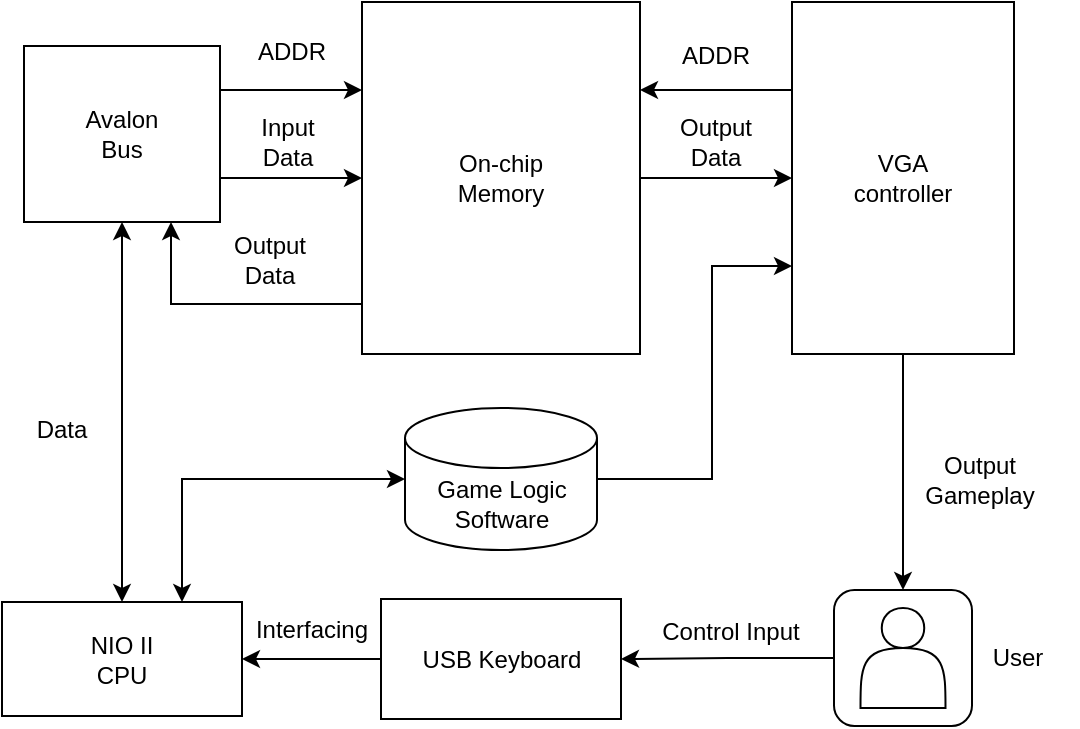 <mxfile version="20.5.1" type="device"><diagram id="T8r73X-hqFlQ-durxU-Y" name="Page-1"><mxGraphModel dx="1185" dy="588" grid="0" gridSize="10" guides="1" tooltips="1" connect="1" arrows="1" fold="1" page="1" pageScale="1" pageWidth="827" pageHeight="1169" math="0" shadow="0"><root><mxCell id="0"/><mxCell id="1" parent="0"/><mxCell id="Jd7G4j39ekiNU7idrX7p-48" style="edgeStyle=orthogonalEdgeStyle;rounded=0;orthogonalLoop=1;jettySize=auto;html=1;exitX=1;exitY=0.5;exitDx=0;exitDy=0;exitPerimeter=0;entryX=0;entryY=0.75;entryDx=0;entryDy=0;strokeColor=default;startArrow=none;startFill=0;" edge="1" parent="1" source="Jd7G4j39ekiNU7idrX7p-2" target="Jd7G4j39ekiNU7idrX7p-23"><mxGeometry relative="1" as="geometry"><Array as="points"><mxPoint x="475" y="319"/><mxPoint x="533" y="319"/><mxPoint x="533" y="212"/></Array></mxGeometry></mxCell><mxCell id="Jd7G4j39ekiNU7idrX7p-49" style="edgeStyle=orthogonalEdgeStyle;rounded=0;orthogonalLoop=1;jettySize=auto;html=1;exitX=0;exitY=0.5;exitDx=0;exitDy=0;exitPerimeter=0;entryX=0.75;entryY=0;entryDx=0;entryDy=0;strokeColor=default;startArrow=classic;startFill=1;" edge="1" parent="1" source="Jd7G4j39ekiNU7idrX7p-2" target="Jd7G4j39ekiNU7idrX7p-7"><mxGeometry relative="1" as="geometry"/></mxCell><mxCell id="Jd7G4j39ekiNU7idrX7p-2" value="Game Logic&lt;br&gt;Software" style="shape=cylinder3;whiteSpace=wrap;html=1;boundedLbl=1;backgroundOutline=1;size=15;" vertex="1" parent="1"><mxGeometry x="379.5" y="283" width="96" height="71" as="geometry"/></mxCell><mxCell id="Jd7G4j39ekiNU7idrX7p-27" style="edgeStyle=orthogonalEdgeStyle;rounded=0;orthogonalLoop=1;jettySize=auto;html=1;exitX=1;exitY=0.5;exitDx=0;exitDy=0;entryX=0;entryY=0.5;entryDx=0;entryDy=0;" edge="1" parent="1" source="Jd7G4j39ekiNU7idrX7p-3" target="Jd7G4j39ekiNU7idrX7p-23"><mxGeometry relative="1" as="geometry"/></mxCell><mxCell id="Jd7G4j39ekiNU7idrX7p-47" style="edgeStyle=orthogonalEdgeStyle;rounded=0;orthogonalLoop=1;jettySize=auto;html=1;exitX=0;exitY=0.75;exitDx=0;exitDy=0;entryX=0.75;entryY=1;entryDx=0;entryDy=0;strokeColor=default;startArrow=none;startFill=0;" edge="1" parent="1" source="Jd7G4j39ekiNU7idrX7p-3" target="Jd7G4j39ekiNU7idrX7p-4"><mxGeometry relative="1" as="geometry"><Array as="points"><mxPoint x="358" y="231"/><mxPoint x="263" y="231"/></Array></mxGeometry></mxCell><mxCell id="Jd7G4j39ekiNU7idrX7p-3" value="On-chip&lt;br&gt;Memory" style="rounded=0;whiteSpace=wrap;html=1;shadow=0;glass=0;" vertex="1" parent="1"><mxGeometry x="358" y="80" width="139" height="176" as="geometry"/></mxCell><mxCell id="Jd7G4j39ekiNU7idrX7p-17" style="edgeStyle=orthogonalEdgeStyle;rounded=0;orthogonalLoop=1;jettySize=auto;html=1;exitX=1;exitY=0.75;exitDx=0;exitDy=0;" edge="1" parent="1" source="Jd7G4j39ekiNU7idrX7p-4" target="Jd7G4j39ekiNU7idrX7p-3"><mxGeometry relative="1" as="geometry"/></mxCell><mxCell id="Jd7G4j39ekiNU7idrX7p-18" style="edgeStyle=orthogonalEdgeStyle;rounded=0;orthogonalLoop=1;jettySize=auto;html=1;exitX=1;exitY=0.25;exitDx=0;exitDy=0;entryX=0;entryY=0.25;entryDx=0;entryDy=0;" edge="1" parent="1" source="Jd7G4j39ekiNU7idrX7p-4" target="Jd7G4j39ekiNU7idrX7p-3"><mxGeometry relative="1" as="geometry"/></mxCell><mxCell id="Jd7G4j39ekiNU7idrX7p-19" style="edgeStyle=orthogonalEdgeStyle;rounded=0;orthogonalLoop=1;jettySize=auto;html=1;exitX=0.5;exitY=1;exitDx=0;exitDy=0;entryX=0.5;entryY=0;entryDx=0;entryDy=0;strokeColor=default;startArrow=classic;startFill=1;" edge="1" parent="1" source="Jd7G4j39ekiNU7idrX7p-4" target="Jd7G4j39ekiNU7idrX7p-7"><mxGeometry relative="1" as="geometry"><Array as="points"><mxPoint x="238" y="264"/></Array></mxGeometry></mxCell><mxCell id="Jd7G4j39ekiNU7idrX7p-4" value="Avalon &lt;br&gt;Bus" style="rounded=0;whiteSpace=wrap;html=1;shadow=0;glass=0;" vertex="1" parent="1"><mxGeometry x="189" y="102" width="98" height="88" as="geometry"/></mxCell><mxCell id="Jd7G4j39ekiNU7idrX7p-21" value="" style="edgeStyle=orthogonalEdgeStyle;rounded=0;orthogonalLoop=1;jettySize=auto;html=1;" edge="1" parent="1" source="Jd7G4j39ekiNU7idrX7p-6" target="Jd7G4j39ekiNU7idrX7p-7"><mxGeometry relative="1" as="geometry"/></mxCell><mxCell id="Jd7G4j39ekiNU7idrX7p-6" value="USB Keyboard" style="rounded=0;whiteSpace=wrap;html=1;shadow=0;glass=0;" vertex="1" parent="1"><mxGeometry x="367.5" y="378.5" width="120" height="60" as="geometry"/></mxCell><mxCell id="Jd7G4j39ekiNU7idrX7p-7" value="NIO II &lt;br&gt;CPU" style="rounded=0;whiteSpace=wrap;html=1;shadow=0;glass=0;" vertex="1" parent="1"><mxGeometry x="178" y="380" width="120" height="57" as="geometry"/></mxCell><mxCell id="Jd7G4j39ekiNU7idrX7p-33" style="edgeStyle=orthogonalEdgeStyle;rounded=0;orthogonalLoop=1;jettySize=auto;html=1;exitX=0;exitY=0.5;exitDx=0;exitDy=0;" edge="1" parent="1" source="Jd7G4j39ekiNU7idrX7p-10" target="Jd7G4j39ekiNU7idrX7p-6"><mxGeometry relative="1" as="geometry"/></mxCell><mxCell id="Jd7G4j39ekiNU7idrX7p-10" value="" style="rounded=1;whiteSpace=wrap;html=1;" vertex="1" parent="1"><mxGeometry x="594" y="374" width="69" height="68" as="geometry"/></mxCell><mxCell id="Jd7G4j39ekiNU7idrX7p-9" value="" style="shape=actor;whiteSpace=wrap;html=1;" vertex="1" parent="1"><mxGeometry x="607.25" y="383" width="42.5" height="50" as="geometry"/></mxCell><mxCell id="Jd7G4j39ekiNU7idrX7p-30" style="edgeStyle=orthogonalEdgeStyle;rounded=0;orthogonalLoop=1;jettySize=auto;html=1;exitX=0;exitY=0.25;exitDx=0;exitDy=0;entryX=1;entryY=0.25;entryDx=0;entryDy=0;" edge="1" parent="1" source="Jd7G4j39ekiNU7idrX7p-23" target="Jd7G4j39ekiNU7idrX7p-3"><mxGeometry relative="1" as="geometry"/></mxCell><mxCell id="Jd7G4j39ekiNU7idrX7p-32" style="edgeStyle=orthogonalEdgeStyle;rounded=0;orthogonalLoop=1;jettySize=auto;html=1;exitX=0.5;exitY=1;exitDx=0;exitDy=0;" edge="1" parent="1" source="Jd7G4j39ekiNU7idrX7p-23" target="Jd7G4j39ekiNU7idrX7p-10"><mxGeometry relative="1" as="geometry"/></mxCell><mxCell id="Jd7G4j39ekiNU7idrX7p-23" value="VGA &lt;br&gt;controller" style="rounded=0;whiteSpace=wrap;html=1;shadow=0;glass=0;" vertex="1" parent="1"><mxGeometry x="573" y="80" width="111" height="176" as="geometry"/></mxCell><mxCell id="Jd7G4j39ekiNU7idrX7p-34" value="Control Input" style="text;html=1;strokeColor=none;fillColor=none;align=center;verticalAlign=middle;whiteSpace=wrap;rounded=0;shadow=0;glass=1;sketch=1;" vertex="1" parent="1"><mxGeometry x="505" y="380" width="75" height="30" as="geometry"/></mxCell><mxCell id="Jd7G4j39ekiNU7idrX7p-35" value="Output Gameplay" style="text;html=1;strokeColor=none;fillColor=none;align=center;verticalAlign=middle;whiteSpace=wrap;rounded=0;shadow=0;glass=1;sketch=1;" vertex="1" parent="1"><mxGeometry x="637" y="303.5" width="60" height="30" as="geometry"/></mxCell><mxCell id="Jd7G4j39ekiNU7idrX7p-36" value="Interfacing" style="text;html=1;strokeColor=none;fillColor=none;align=center;verticalAlign=middle;whiteSpace=wrap;rounded=0;shadow=0;glass=1;sketch=1;" vertex="1" parent="1"><mxGeometry x="303" y="378.5" width="60" height="30" as="geometry"/></mxCell><mxCell id="Jd7G4j39ekiNU7idrX7p-39" value="Data" style="text;html=1;strokeColor=none;fillColor=none;align=center;verticalAlign=middle;whiteSpace=wrap;rounded=0;shadow=0;glass=1;sketch=1;" vertex="1" parent="1"><mxGeometry x="178" y="279" width="60" height="30" as="geometry"/></mxCell><mxCell id="Jd7G4j39ekiNU7idrX7p-41" value="ADDR" style="text;html=1;strokeColor=none;fillColor=none;align=center;verticalAlign=middle;whiteSpace=wrap;rounded=0;shadow=0;glass=1;sketch=1;" vertex="1" parent="1"><mxGeometry x="293" y="90" width="60" height="30" as="geometry"/></mxCell><mxCell id="Jd7G4j39ekiNU7idrX7p-42" value="Input&lt;br&gt;Data" style="text;html=1;strokeColor=none;fillColor=none;align=center;verticalAlign=middle;whiteSpace=wrap;rounded=0;shadow=0;glass=1;sketch=1;" vertex="1" parent="1"><mxGeometry x="291" y="135" width="60" height="30" as="geometry"/></mxCell><mxCell id="Jd7G4j39ekiNU7idrX7p-43" value="ADDR" style="text;html=1;strokeColor=none;fillColor=none;align=center;verticalAlign=middle;whiteSpace=wrap;rounded=0;shadow=0;glass=1;sketch=1;" vertex="1" parent="1"><mxGeometry x="505" y="92" width="60" height="30" as="geometry"/></mxCell><mxCell id="Jd7G4j39ekiNU7idrX7p-44" value="Output&lt;br&gt;Data" style="text;html=1;strokeColor=none;fillColor=none;align=center;verticalAlign=middle;whiteSpace=wrap;rounded=0;shadow=0;glass=1;sketch=1;" vertex="1" parent="1"><mxGeometry x="505" y="135" width="60" height="30" as="geometry"/></mxCell><mxCell id="Jd7G4j39ekiNU7idrX7p-45" value="Output&lt;br&gt;Data" style="text;html=1;strokeColor=none;fillColor=none;align=center;verticalAlign=middle;whiteSpace=wrap;rounded=0;shadow=0;glass=1;sketch=1;" vertex="1" parent="1"><mxGeometry x="282" y="194" width="60" height="30" as="geometry"/></mxCell><mxCell id="Jd7G4j39ekiNU7idrX7p-50" value="User" style="text;html=1;strokeColor=none;fillColor=none;align=center;verticalAlign=middle;whiteSpace=wrap;rounded=0;shadow=0;glass=1;sketch=1;" vertex="1" parent="1"><mxGeometry x="656" y="393" width="60" height="30" as="geometry"/></mxCell></root></mxGraphModel></diagram></mxfile>